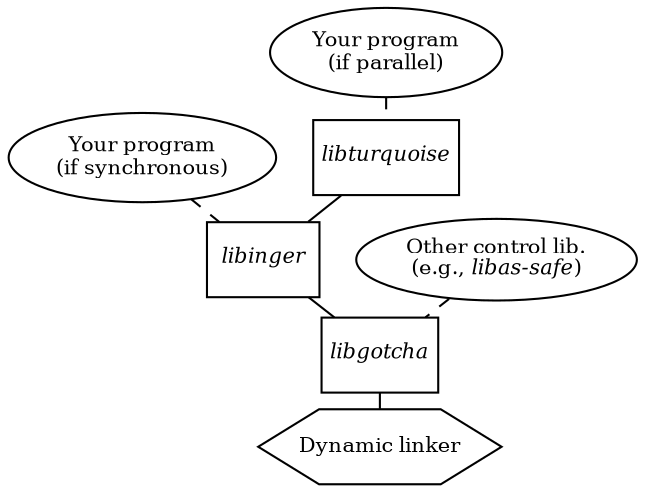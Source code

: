strict graph {
	margin=0;
	ranksep=0;

	node [fontsize=10,margin=0.05];

	{
		node [shape=oval];

		serialclient [label="Your program\n(if synchronous)"];
		parallelclient [label="Your program\n(if parallel)"];
		libassafe [label=<Other control lib.<br/>(e.g., <i>libas-safe</i>)>];
	}

	{
		node [shape=box];

		libturquoise [label=<<i>libturquoise</i>>];
		libinger [label=<<i>libinger</i>>];
		libgotcha [label=<<i>libgotcha</i>>];
	}

	rtld [shape=hexagon,label="Dynamic linker"];

	libturquoise -- libinger;
	libinger -- libgotcha;
	libgotcha -- rtld;

	{
		edge [style=dashed];

		serialclient -- libinger;
		parallelclient -- libturquoise;
		libassafe -- libgotcha;
	}
}
